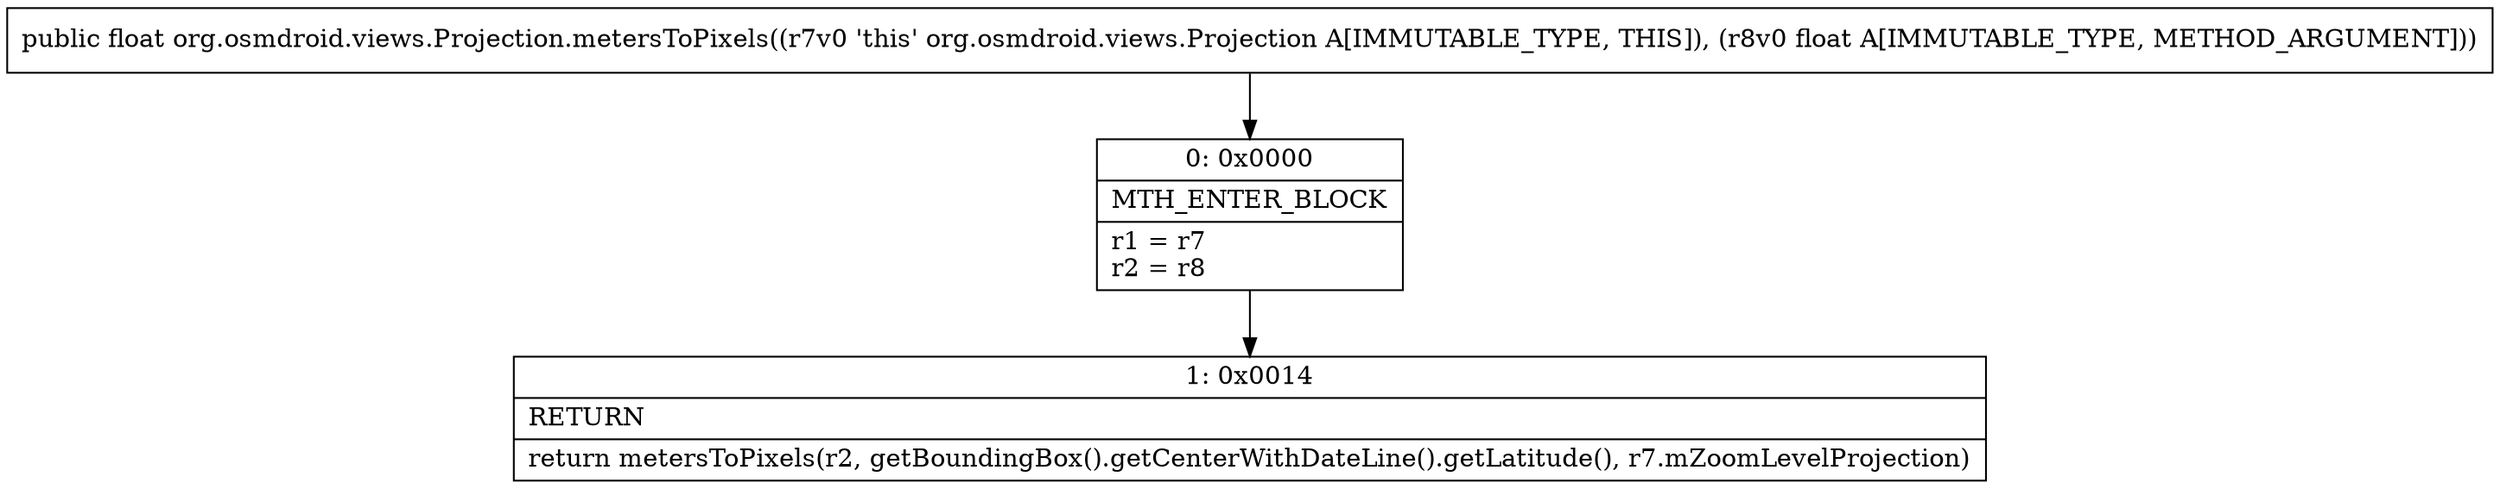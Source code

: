 digraph "CFG fororg.osmdroid.views.Projection.metersToPixels(F)F" {
Node_0 [shape=record,label="{0\:\ 0x0000|MTH_ENTER_BLOCK\l|r1 = r7\lr2 = r8\l}"];
Node_1 [shape=record,label="{1\:\ 0x0014|RETURN\l|return metersToPixels(r2, getBoundingBox().getCenterWithDateLine().getLatitude(), r7.mZoomLevelProjection)\l}"];
MethodNode[shape=record,label="{public float org.osmdroid.views.Projection.metersToPixels((r7v0 'this' org.osmdroid.views.Projection A[IMMUTABLE_TYPE, THIS]), (r8v0 float A[IMMUTABLE_TYPE, METHOD_ARGUMENT])) }"];
MethodNode -> Node_0;
Node_0 -> Node_1;
}

